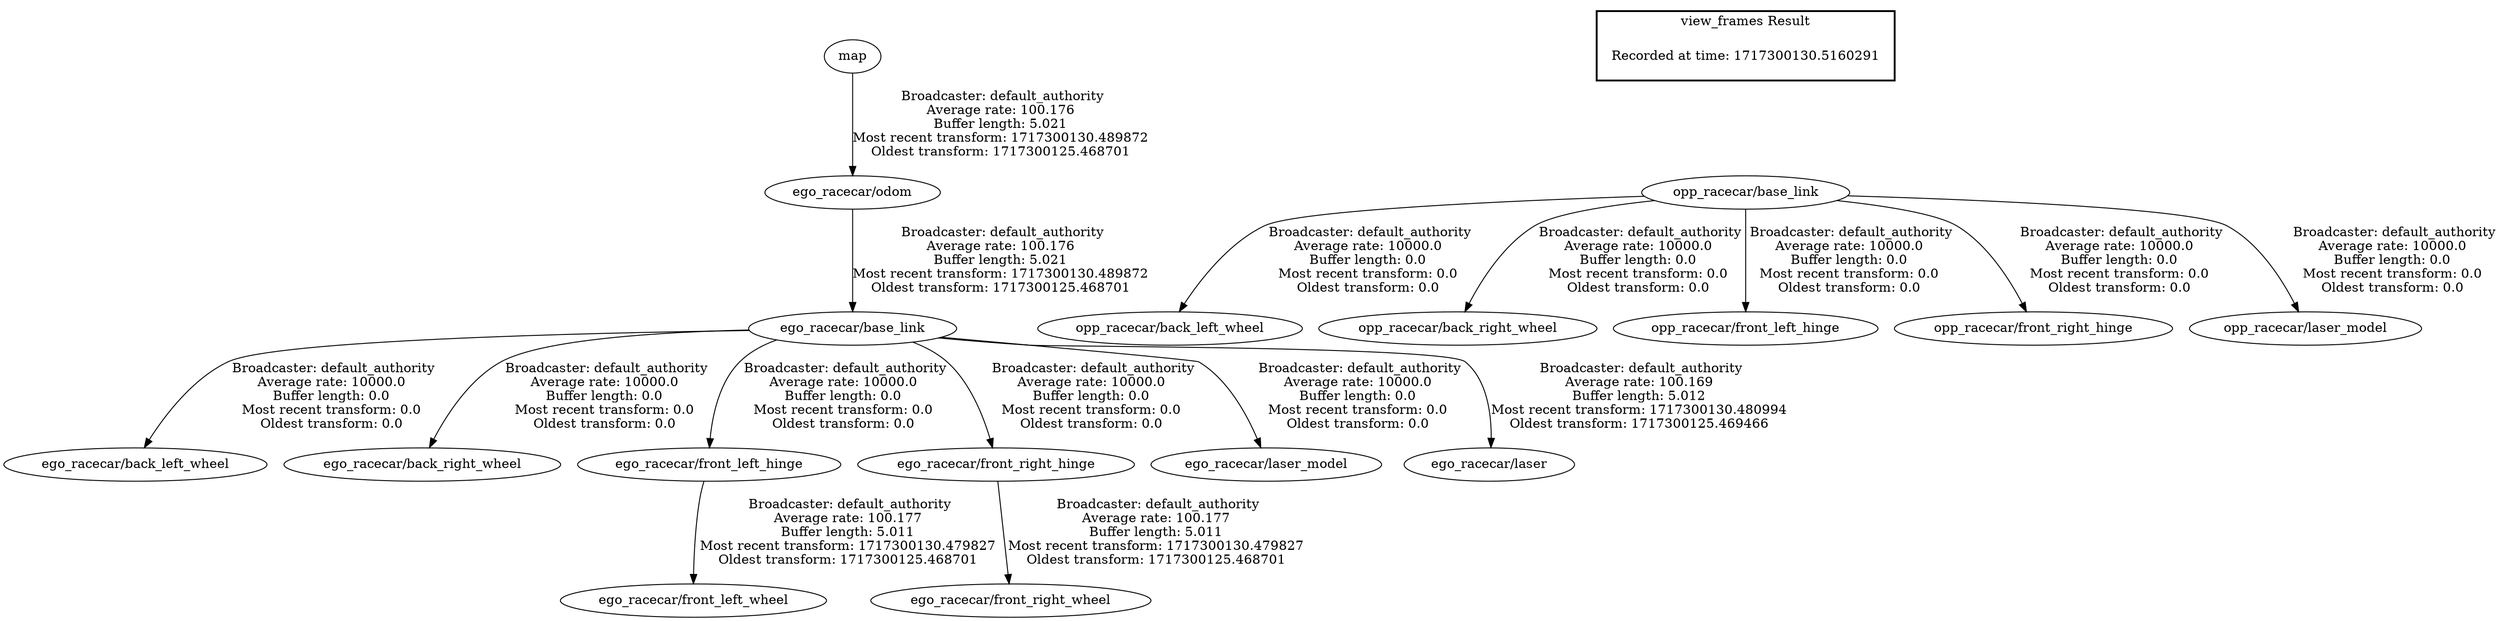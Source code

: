 digraph G {
"map" -> "ego_racecar/odom"[label=" Broadcaster: default_authority\nAverage rate: 100.176\nBuffer length: 5.021\nMost recent transform: 1717300130.489872\nOldest transform: 1717300125.468701\n"];
"ego_racecar/base_link" -> "ego_racecar/back_left_wheel"[label=" Broadcaster: default_authority\nAverage rate: 10000.0\nBuffer length: 0.0\nMost recent transform: 0.0\nOldest transform: 0.0\n"];
"ego_racecar/odom" -> "ego_racecar/base_link"[label=" Broadcaster: default_authority\nAverage rate: 100.176\nBuffer length: 5.021\nMost recent transform: 1717300130.489872\nOldest transform: 1717300125.468701\n"];
"ego_racecar/base_link" -> "ego_racecar/back_right_wheel"[label=" Broadcaster: default_authority\nAverage rate: 10000.0\nBuffer length: 0.0\nMost recent transform: 0.0\nOldest transform: 0.0\n"];
"ego_racecar/base_link" -> "ego_racecar/front_left_hinge"[label=" Broadcaster: default_authority\nAverage rate: 10000.0\nBuffer length: 0.0\nMost recent transform: 0.0\nOldest transform: 0.0\n"];
"ego_racecar/base_link" -> "ego_racecar/front_right_hinge"[label=" Broadcaster: default_authority\nAverage rate: 10000.0\nBuffer length: 0.0\nMost recent transform: 0.0\nOldest transform: 0.0\n"];
"ego_racecar/base_link" -> "ego_racecar/laser_model"[label=" Broadcaster: default_authority\nAverage rate: 10000.0\nBuffer length: 0.0\nMost recent transform: 0.0\nOldest transform: 0.0\n"];
"opp_racecar/base_link" -> "opp_racecar/back_left_wheel"[label=" Broadcaster: default_authority\nAverage rate: 10000.0\nBuffer length: 0.0\nMost recent transform: 0.0\nOldest transform: 0.0\n"];
"opp_racecar/base_link" -> "opp_racecar/back_right_wheel"[label=" Broadcaster: default_authority\nAverage rate: 10000.0\nBuffer length: 0.0\nMost recent transform: 0.0\nOldest transform: 0.0\n"];
"opp_racecar/base_link" -> "opp_racecar/front_left_hinge"[label=" Broadcaster: default_authority\nAverage rate: 10000.0\nBuffer length: 0.0\nMost recent transform: 0.0\nOldest transform: 0.0\n"];
"opp_racecar/base_link" -> "opp_racecar/front_right_hinge"[label=" Broadcaster: default_authority\nAverage rate: 10000.0\nBuffer length: 0.0\nMost recent transform: 0.0\nOldest transform: 0.0\n"];
"opp_racecar/base_link" -> "opp_racecar/laser_model"[label=" Broadcaster: default_authority\nAverage rate: 10000.0\nBuffer length: 0.0\nMost recent transform: 0.0\nOldest transform: 0.0\n"];
"ego_racecar/front_left_hinge" -> "ego_racecar/front_left_wheel"[label=" Broadcaster: default_authority\nAverage rate: 100.177\nBuffer length: 5.011\nMost recent transform: 1717300130.479827\nOldest transform: 1717300125.468701\n"];
"ego_racecar/front_right_hinge" -> "ego_racecar/front_right_wheel"[label=" Broadcaster: default_authority\nAverage rate: 100.177\nBuffer length: 5.011\nMost recent transform: 1717300130.479827\nOldest transform: 1717300125.468701\n"];
"ego_racecar/base_link" -> "ego_racecar/laser"[label=" Broadcaster: default_authority\nAverage rate: 100.169\nBuffer length: 5.012\nMost recent transform: 1717300130.480994\nOldest transform: 1717300125.469466\n"];
edge [style=invis];
 subgraph cluster_legend { style=bold; color=black; label ="view_frames Result";
"Recorded at time: 1717300130.5160291"[ shape=plaintext ] ;
}->"opp_racecar/base_link";
}